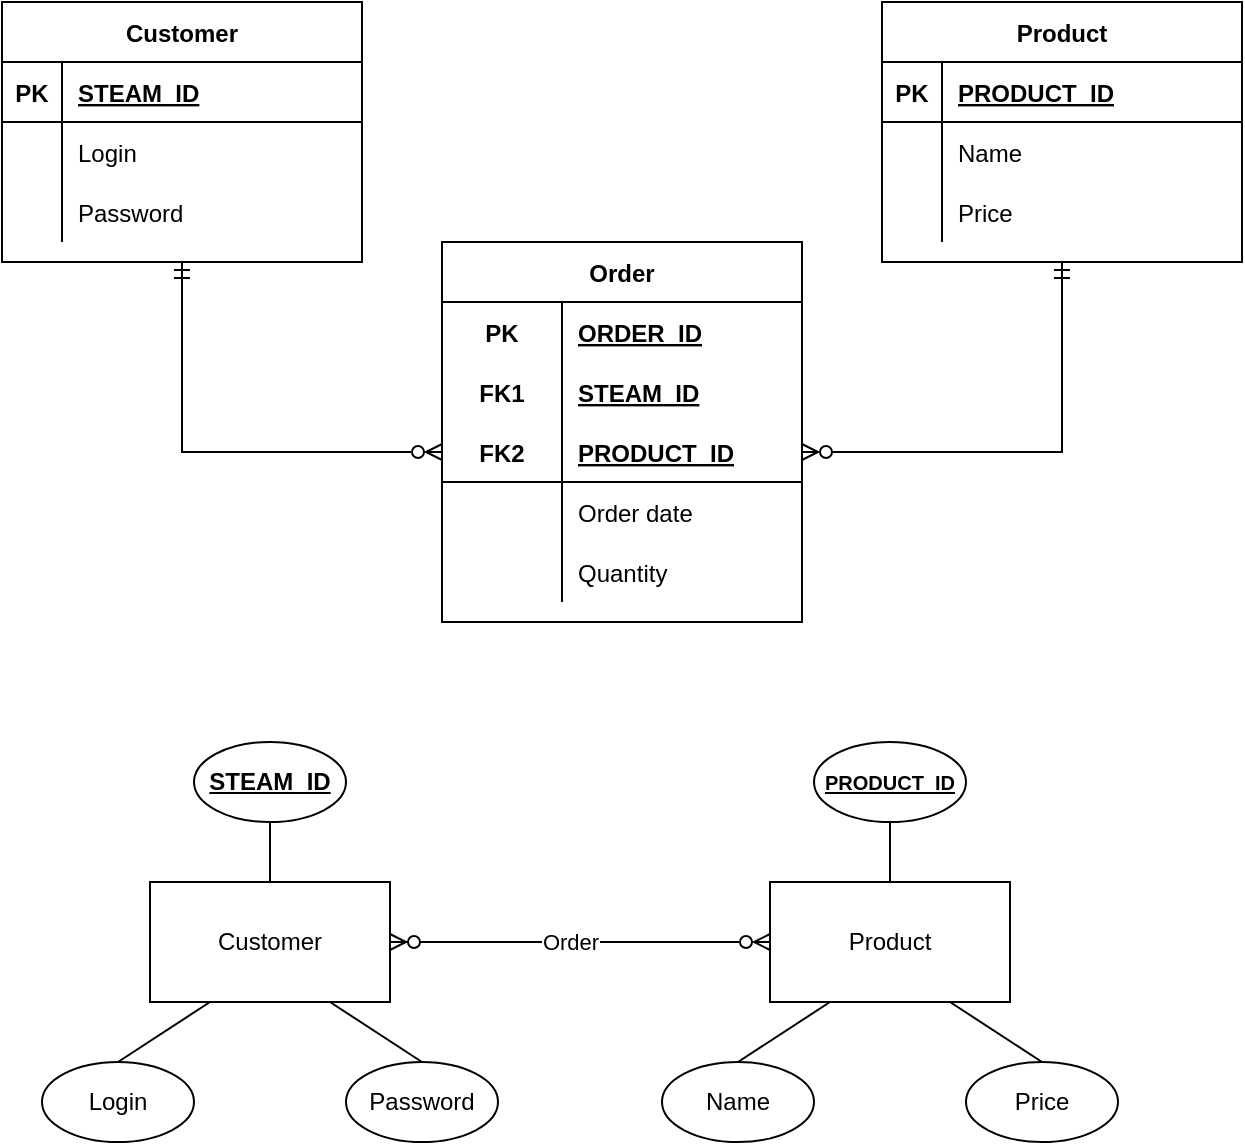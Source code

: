 <mxfile version="15.7.0" type="device"><diagram id="KRlHSRIdtYtytP5SaeN1" name="Page-1"><mxGraphModel dx="825" dy="446" grid="1" gridSize="10" guides="1" tooltips="1" connect="1" arrows="1" fold="1" page="1" pageScale="1" pageWidth="827" pageHeight="1169" math="0" shadow="0"><root><mxCell id="0"/><mxCell id="1" parent="0"/><mxCell id="Z255f_onKzIwPQCHT4-O-47" style="edgeStyle=orthogonalEdgeStyle;rounded=0;orthogonalLoop=1;jettySize=auto;html=1;startArrow=ERmandOne;startFill=0;endArrow=ERzeroToMany;endFill=0;entryX=1;entryY=0.5;entryDx=0;entryDy=0;" parent="1" source="Z255f_onKzIwPQCHT4-O-48" target="Z255f_onKzIwPQCHT4-O-97" edge="1"><mxGeometry relative="1" as="geometry"><mxPoint x="100" y="400" as="targetPoint"/></mxGeometry></mxCell><mxCell id="Z255f_onKzIwPQCHT4-O-48" value="Product" style="shape=table;startSize=30;container=1;collapsible=1;childLayout=tableLayout;fixedRows=1;rowLines=0;fontStyle=1;align=center;resizeLast=1;" parent="1" vertex="1"><mxGeometry x="580" y="150" width="180" height="130" as="geometry"><mxRectangle x="80" y="460" width="80" height="30" as="alternateBounds"/></mxGeometry></mxCell><mxCell id="Z255f_onKzIwPQCHT4-O-49" value="" style="shape=partialRectangle;collapsible=0;dropTarget=0;pointerEvents=0;fillColor=none;top=0;left=0;bottom=1;right=0;points=[[0,0.5],[1,0.5]];portConstraint=eastwest;" parent="Z255f_onKzIwPQCHT4-O-48" vertex="1"><mxGeometry y="30" width="180" height="30" as="geometry"/></mxCell><mxCell id="Z255f_onKzIwPQCHT4-O-50" value="PK" style="shape=partialRectangle;connectable=0;fillColor=none;top=0;left=0;bottom=0;right=0;fontStyle=1;overflow=hidden;" parent="Z255f_onKzIwPQCHT4-O-49" vertex="1"><mxGeometry width="30" height="30" as="geometry"><mxRectangle width="30" height="30" as="alternateBounds"/></mxGeometry></mxCell><mxCell id="Z255f_onKzIwPQCHT4-O-51" value="PRODUCT_ID" style="shape=partialRectangle;connectable=0;fillColor=none;top=0;left=0;bottom=0;right=0;align=left;spacingLeft=6;fontStyle=5;overflow=hidden;" parent="Z255f_onKzIwPQCHT4-O-49" vertex="1"><mxGeometry x="30" width="150" height="30" as="geometry"><mxRectangle width="150" height="30" as="alternateBounds"/></mxGeometry></mxCell><mxCell id="Z255f_onKzIwPQCHT4-O-52" value="" style="shape=partialRectangle;collapsible=0;dropTarget=0;pointerEvents=0;fillColor=none;top=0;left=0;bottom=0;right=0;points=[[0,0.5],[1,0.5]];portConstraint=eastwest;" parent="Z255f_onKzIwPQCHT4-O-48" vertex="1"><mxGeometry y="60" width="180" height="30" as="geometry"/></mxCell><mxCell id="Z255f_onKzIwPQCHT4-O-53" value="" style="shape=partialRectangle;connectable=0;fillColor=none;top=0;left=0;bottom=0;right=0;editable=1;overflow=hidden;" parent="Z255f_onKzIwPQCHT4-O-52" vertex="1"><mxGeometry width="30" height="30" as="geometry"><mxRectangle width="30" height="30" as="alternateBounds"/></mxGeometry></mxCell><mxCell id="Z255f_onKzIwPQCHT4-O-54" value="Name" style="shape=partialRectangle;connectable=0;fillColor=none;top=0;left=0;bottom=0;right=0;align=left;spacingLeft=6;overflow=hidden;" parent="Z255f_onKzIwPQCHT4-O-52" vertex="1"><mxGeometry x="30" width="150" height="30" as="geometry"><mxRectangle width="150" height="30" as="alternateBounds"/></mxGeometry></mxCell><mxCell id="Z255f_onKzIwPQCHT4-O-55" value="" style="shape=partialRectangle;collapsible=0;dropTarget=0;pointerEvents=0;fillColor=none;top=0;left=0;bottom=0;right=0;points=[[0,0.5],[1,0.5]];portConstraint=eastwest;" parent="Z255f_onKzIwPQCHT4-O-48" vertex="1"><mxGeometry y="90" width="180" height="30" as="geometry"/></mxCell><mxCell id="Z255f_onKzIwPQCHT4-O-56" value="" style="shape=partialRectangle;connectable=0;fillColor=none;top=0;left=0;bottom=0;right=0;editable=1;overflow=hidden;" parent="Z255f_onKzIwPQCHT4-O-55" vertex="1"><mxGeometry width="30" height="30" as="geometry"><mxRectangle width="30" height="30" as="alternateBounds"/></mxGeometry></mxCell><mxCell id="Z255f_onKzIwPQCHT4-O-57" value="Price" style="shape=partialRectangle;connectable=0;fillColor=none;top=0;left=0;bottom=0;right=0;align=left;spacingLeft=6;overflow=hidden;" parent="Z255f_onKzIwPQCHT4-O-55" vertex="1"><mxGeometry x="30" width="150" height="30" as="geometry"><mxRectangle width="150" height="30" as="alternateBounds"/></mxGeometry></mxCell><mxCell id="Z255f_onKzIwPQCHT4-O-67" style="edgeStyle=orthogonalEdgeStyle;rounded=0;orthogonalLoop=1;jettySize=auto;html=1;entryX=0;entryY=0.5;entryDx=0;entryDy=0;endArrow=ERzeroToMany;endFill=0;startArrow=ERmandOne;startFill=0;" parent="1" source="Z255f_onKzIwPQCHT4-O-68" target="Z255f_onKzIwPQCHT4-O-97" edge="1"><mxGeometry relative="1" as="geometry"><mxPoint x="514" y="325" as="targetPoint"/></mxGeometry></mxCell><mxCell id="Z255f_onKzIwPQCHT4-O-68" value="Customer" style="shape=table;startSize=30;container=1;collapsible=1;childLayout=tableLayout;fixedRows=1;rowLines=0;fontStyle=1;align=center;resizeLast=1;" parent="1" vertex="1"><mxGeometry x="140" y="150" width="180" height="130" as="geometry"/></mxCell><mxCell id="Z255f_onKzIwPQCHT4-O-69" value="" style="shape=partialRectangle;collapsible=0;dropTarget=0;pointerEvents=0;fillColor=none;top=0;left=0;bottom=1;right=0;points=[[0,0.5],[1,0.5]];portConstraint=eastwest;" parent="Z255f_onKzIwPQCHT4-O-68" vertex="1"><mxGeometry y="30" width="180" height="30" as="geometry"/></mxCell><mxCell id="Z255f_onKzIwPQCHT4-O-70" value="PK" style="shape=partialRectangle;connectable=0;fillColor=none;top=0;left=0;bottom=0;right=0;fontStyle=1;overflow=hidden;" parent="Z255f_onKzIwPQCHT4-O-69" vertex="1"><mxGeometry width="30" height="30" as="geometry"><mxRectangle width="30" height="30" as="alternateBounds"/></mxGeometry></mxCell><mxCell id="Z255f_onKzIwPQCHT4-O-71" value="STEAM_ID" style="shape=partialRectangle;connectable=0;fillColor=none;top=0;left=0;bottom=0;right=0;align=left;spacingLeft=6;fontStyle=5;overflow=hidden;" parent="Z255f_onKzIwPQCHT4-O-69" vertex="1"><mxGeometry x="30" width="150" height="30" as="geometry"><mxRectangle width="150" height="30" as="alternateBounds"/></mxGeometry></mxCell><mxCell id="Z255f_onKzIwPQCHT4-O-72" value="" style="shape=partialRectangle;collapsible=0;dropTarget=0;pointerEvents=0;fillColor=none;top=0;left=0;bottom=0;right=0;points=[[0,0.5],[1,0.5]];portConstraint=eastwest;" parent="Z255f_onKzIwPQCHT4-O-68" vertex="1"><mxGeometry y="60" width="180" height="30" as="geometry"/></mxCell><mxCell id="Z255f_onKzIwPQCHT4-O-73" value="" style="shape=partialRectangle;connectable=0;fillColor=none;top=0;left=0;bottom=0;right=0;editable=1;overflow=hidden;" parent="Z255f_onKzIwPQCHT4-O-72" vertex="1"><mxGeometry width="30" height="30" as="geometry"><mxRectangle width="30" height="30" as="alternateBounds"/></mxGeometry></mxCell><mxCell id="Z255f_onKzIwPQCHT4-O-74" value="Login" style="shape=partialRectangle;connectable=0;fillColor=none;top=0;left=0;bottom=0;right=0;align=left;spacingLeft=6;overflow=hidden;" parent="Z255f_onKzIwPQCHT4-O-72" vertex="1"><mxGeometry x="30" width="150" height="30" as="geometry"><mxRectangle width="150" height="30" as="alternateBounds"/></mxGeometry></mxCell><mxCell id="Z255f_onKzIwPQCHT4-O-78" value="" style="shape=partialRectangle;collapsible=0;dropTarget=0;pointerEvents=0;fillColor=none;top=0;left=0;bottom=0;right=0;points=[[0,0.5],[1,0.5]];portConstraint=eastwest;" parent="Z255f_onKzIwPQCHT4-O-68" vertex="1"><mxGeometry y="90" width="180" height="30" as="geometry"/></mxCell><mxCell id="Z255f_onKzIwPQCHT4-O-79" value="" style="shape=partialRectangle;connectable=0;fillColor=none;top=0;left=0;bottom=0;right=0;editable=1;overflow=hidden;" parent="Z255f_onKzIwPQCHT4-O-78" vertex="1"><mxGeometry width="30" height="30" as="geometry"><mxRectangle width="30" height="30" as="alternateBounds"/></mxGeometry></mxCell><mxCell id="Z255f_onKzIwPQCHT4-O-80" value="Password" style="shape=partialRectangle;connectable=0;fillColor=none;top=0;left=0;bottom=0;right=0;align=left;spacingLeft=6;overflow=hidden;" parent="Z255f_onKzIwPQCHT4-O-78" vertex="1"><mxGeometry x="30" width="150" height="30" as="geometry"><mxRectangle width="150" height="30" as="alternateBounds"/></mxGeometry></mxCell><mxCell id="Z255f_onKzIwPQCHT4-O-93" value="Order" style="shape=table;startSize=30;container=1;collapsible=1;childLayout=tableLayout;fixedRows=1;rowLines=0;fontStyle=1;align=center;resizeLast=1;comic=0;" parent="1" vertex="1"><mxGeometry x="360" y="270" width="180" height="190" as="geometry"/></mxCell><mxCell id="Z255f_onKzIwPQCHT4-O-119" style="shape=partialRectangle;collapsible=0;dropTarget=0;pointerEvents=0;fillColor=none;top=0;left=0;bottom=0;right=0;points=[[0,0.5],[1,0.5]];portConstraint=eastwest;comic=0;" parent="Z255f_onKzIwPQCHT4-O-93" vertex="1"><mxGeometry y="30" width="180" height="30" as="geometry"/></mxCell><mxCell id="Z255f_onKzIwPQCHT4-O-120" value="PK" style="shape=partialRectangle;connectable=0;fillColor=none;top=0;left=0;bottom=0;right=0;fontStyle=1;overflow=hidden;comic=0;" parent="Z255f_onKzIwPQCHT4-O-119" vertex="1"><mxGeometry width="60" height="30" as="geometry"><mxRectangle width="60" height="30" as="alternateBounds"/></mxGeometry></mxCell><mxCell id="Z255f_onKzIwPQCHT4-O-121" value="ORDER_ID" style="shape=partialRectangle;connectable=0;fillColor=none;top=0;left=0;bottom=0;right=0;align=left;spacingLeft=6;fontStyle=5;overflow=hidden;comic=0;" parent="Z255f_onKzIwPQCHT4-O-119" vertex="1"><mxGeometry x="60" width="120" height="30" as="geometry"><mxRectangle width="120" height="30" as="alternateBounds"/></mxGeometry></mxCell><mxCell id="Z255f_onKzIwPQCHT4-O-94" value="" style="shape=partialRectangle;collapsible=0;dropTarget=0;pointerEvents=0;fillColor=none;top=0;left=0;bottom=0;right=0;points=[[0,0.5],[1,0.5]];portConstraint=eastwest;comic=0;" parent="Z255f_onKzIwPQCHT4-O-93" vertex="1"><mxGeometry y="60" width="180" height="30" as="geometry"/></mxCell><mxCell id="Z255f_onKzIwPQCHT4-O-95" value="FK1" style="shape=partialRectangle;connectable=0;fillColor=none;top=0;left=0;bottom=0;right=0;fontStyle=1;overflow=hidden;comic=0;" parent="Z255f_onKzIwPQCHT4-O-94" vertex="1"><mxGeometry width="60" height="30" as="geometry"><mxRectangle width="60" height="30" as="alternateBounds"/></mxGeometry></mxCell><mxCell id="Z255f_onKzIwPQCHT4-O-96" value="STEAM_ID" style="shape=partialRectangle;connectable=0;fillColor=none;top=0;left=0;bottom=0;right=0;align=left;spacingLeft=6;fontStyle=5;overflow=hidden;comic=0;" parent="Z255f_onKzIwPQCHT4-O-94" vertex="1"><mxGeometry x="60" width="120" height="30" as="geometry"><mxRectangle width="120" height="30" as="alternateBounds"/></mxGeometry></mxCell><mxCell id="Z255f_onKzIwPQCHT4-O-97" value="" style="shape=partialRectangle;collapsible=0;dropTarget=0;pointerEvents=0;fillColor=none;top=0;left=0;bottom=1;right=0;points=[[0,0.5],[1,0.5]];portConstraint=eastwest;comic=0;" parent="Z255f_onKzIwPQCHT4-O-93" vertex="1"><mxGeometry y="90" width="180" height="30" as="geometry"/></mxCell><mxCell id="Z255f_onKzIwPQCHT4-O-98" value="FK2" style="shape=partialRectangle;connectable=0;fillColor=none;top=0;left=0;bottom=0;right=0;fontStyle=1;overflow=hidden;comic=0;" parent="Z255f_onKzIwPQCHT4-O-97" vertex="1"><mxGeometry width="60" height="30" as="geometry"><mxRectangle width="60" height="30" as="alternateBounds"/></mxGeometry></mxCell><mxCell id="Z255f_onKzIwPQCHT4-O-99" value="PRODUCT_ID" style="shape=partialRectangle;connectable=0;fillColor=none;top=0;left=0;bottom=0;right=0;align=left;spacingLeft=6;fontStyle=5;overflow=hidden;comic=0;" parent="Z255f_onKzIwPQCHT4-O-97" vertex="1"><mxGeometry x="60" width="120" height="30" as="geometry"><mxRectangle width="120" height="30" as="alternateBounds"/></mxGeometry></mxCell><mxCell id="Z255f_onKzIwPQCHT4-O-100" value="" style="shape=partialRectangle;collapsible=0;dropTarget=0;pointerEvents=0;fillColor=none;top=0;left=0;bottom=0;right=0;points=[[0,0.5],[1,0.5]];portConstraint=eastwest;comic=0;" parent="Z255f_onKzIwPQCHT4-O-93" vertex="1"><mxGeometry y="120" width="180" height="30" as="geometry"/></mxCell><mxCell id="Z255f_onKzIwPQCHT4-O-101" value="" style="shape=partialRectangle;connectable=0;fillColor=none;top=0;left=0;bottom=0;right=0;editable=1;overflow=hidden;comic=0;" parent="Z255f_onKzIwPQCHT4-O-100" vertex="1"><mxGeometry width="60" height="30" as="geometry"><mxRectangle width="60" height="30" as="alternateBounds"/></mxGeometry></mxCell><mxCell id="Z255f_onKzIwPQCHT4-O-102" value="Order date" style="shape=partialRectangle;connectable=0;fillColor=none;top=0;left=0;bottom=0;right=0;align=left;spacingLeft=6;overflow=hidden;comic=0;" parent="Z255f_onKzIwPQCHT4-O-100" vertex="1"><mxGeometry x="60" width="120" height="30" as="geometry"><mxRectangle width="120" height="30" as="alternateBounds"/></mxGeometry></mxCell><mxCell id="Z255f_onKzIwPQCHT4-O-103" value="" style="shape=partialRectangle;collapsible=0;dropTarget=0;pointerEvents=0;fillColor=none;top=0;left=0;bottom=0;right=0;points=[[0,0.5],[1,0.5]];portConstraint=eastwest;comic=0;" parent="Z255f_onKzIwPQCHT4-O-93" vertex="1"><mxGeometry y="150" width="180" height="30" as="geometry"/></mxCell><mxCell id="Z255f_onKzIwPQCHT4-O-104" value="" style="shape=partialRectangle;connectable=0;fillColor=none;top=0;left=0;bottom=0;right=0;editable=1;overflow=hidden;comic=0;" parent="Z255f_onKzIwPQCHT4-O-103" vertex="1"><mxGeometry width="60" height="30" as="geometry"><mxRectangle width="60" height="30" as="alternateBounds"/></mxGeometry></mxCell><mxCell id="Z255f_onKzIwPQCHT4-O-105" value="Quantity" style="shape=partialRectangle;connectable=0;fillColor=none;top=0;left=0;bottom=0;right=0;align=left;spacingLeft=6;overflow=hidden;comic=0;" parent="Z255f_onKzIwPQCHT4-O-103" vertex="1"><mxGeometry x="60" width="120" height="30" as="geometry"><mxRectangle width="120" height="30" as="alternateBounds"/></mxGeometry></mxCell><mxCell id="Z255f_onKzIwPQCHT4-O-122" style="edgeStyle=orthogonalEdgeStyle;rounded=0;orthogonalLoop=1;jettySize=auto;html=1;exitX=1;exitY=0.5;exitDx=0;exitDy=0;entryX=0;entryY=0.5;entryDx=0;entryDy=0;startArrow=ERzeroToMany;startFill=1;endArrow=ERzeroToMany;endFill=0;" parent="1" source="Z255f_onKzIwPQCHT4-O-124" target="Z255f_onKzIwPQCHT4-O-126" edge="1"><mxGeometry relative="1" as="geometry"><mxPoint x="454" y="620" as="targetPoint"/></mxGeometry></mxCell><mxCell id="Z255f_onKzIwPQCHT4-O-123" value="Order" style="edgeLabel;html=1;align=center;verticalAlign=middle;resizable=0;points=[];" parent="Z255f_onKzIwPQCHT4-O-122" vertex="1" connectable="0"><mxGeometry x="-0.12" relative="1" as="geometry"><mxPoint x="6" as="offset"/></mxGeometry></mxCell><mxCell id="Z255f_onKzIwPQCHT4-O-124" value="Customer" style="rounded=0;whiteSpace=wrap;html=1;" parent="1" vertex="1"><mxGeometry x="214" y="590" width="120" height="60" as="geometry"/></mxCell><mxCell id="Z255f_onKzIwPQCHT4-O-125" style="edgeStyle=orthogonalEdgeStyle;rounded=0;orthogonalLoop=1;jettySize=auto;html=1;entryX=0.5;entryY=1;entryDx=0;entryDy=0;startArrow=none;startFill=0;endArrow=none;endFill=0;" parent="1" source="Z255f_onKzIwPQCHT4-O-126" target="Z255f_onKzIwPQCHT4-O-127" edge="1"><mxGeometry relative="1" as="geometry"/></mxCell><mxCell id="Z255f_onKzIwPQCHT4-O-126" value="Product" style="rounded=0;whiteSpace=wrap;html=1;" parent="1" vertex="1"><mxGeometry x="524" y="590" width="120" height="60" as="geometry"/></mxCell><mxCell id="Z255f_onKzIwPQCHT4-O-127" value="&lt;b style=&quot;font-size: 10px;&quot;&gt;&lt;u style=&quot;font-size: 10px;&quot;&gt;PRODUCT_ID&lt;/u&gt;&lt;/b&gt;" style="ellipse;whiteSpace=wrap;html=1;fontSize=10;" parent="1" vertex="1"><mxGeometry x="546" y="520" width="76" height="40" as="geometry"/></mxCell><mxCell id="Z255f_onKzIwPQCHT4-O-128" value="Name" style="ellipse;whiteSpace=wrap;html=1;" parent="1" vertex="1"><mxGeometry x="470" y="680" width="76" height="40" as="geometry"/></mxCell><mxCell id="Z255f_onKzIwPQCHT4-O-129" value="Price" style="ellipse;whiteSpace=wrap;html=1;" parent="1" vertex="1"><mxGeometry x="622" y="680" width="76" height="40" as="geometry"/></mxCell><mxCell id="Z255f_onKzIwPQCHT4-O-130" style="edgeStyle=orthogonalEdgeStyle;rounded=0;orthogonalLoop=1;jettySize=auto;html=1;entryX=0.5;entryY=1;entryDx=0;entryDy=0;startArrow=none;startFill=0;endArrow=none;endFill=0;exitX=0.5;exitY=0;exitDx=0;exitDy=0;" parent="1" source="Z255f_onKzIwPQCHT4-O-124" target="Z255f_onKzIwPQCHT4-O-131" edge="1"><mxGeometry relative="1" as="geometry"><mxPoint x="274" y="590" as="sourcePoint"/></mxGeometry></mxCell><mxCell id="Z255f_onKzIwPQCHT4-O-131" value="&lt;b&gt;&lt;u&gt;STEAM_ID&lt;/u&gt;&lt;/b&gt;" style="ellipse;whiteSpace=wrap;html=1;" parent="1" vertex="1"><mxGeometry x="236" y="520" width="76" height="40" as="geometry"/></mxCell><mxCell id="Z255f_onKzIwPQCHT4-O-132" style="rounded=0;orthogonalLoop=1;jettySize=auto;html=1;entryX=0.25;entryY=1;entryDx=0;entryDy=0;startArrow=none;startFill=0;endArrow=none;endFill=0;exitX=0.5;exitY=0;exitDx=0;exitDy=0;" parent="1" source="Z255f_onKzIwPQCHT4-O-128" target="Z255f_onKzIwPQCHT4-O-126" edge="1"><mxGeometry relative="1" as="geometry"><mxPoint x="555" y="690" as="sourcePoint"/><mxPoint x="575" y="670" as="targetPoint"/></mxGeometry></mxCell><mxCell id="Z255f_onKzIwPQCHT4-O-133" style="rounded=0;orthogonalLoop=1;jettySize=auto;html=1;entryX=0.75;entryY=1;entryDx=0;entryDy=0;startArrow=none;startFill=0;endArrow=none;endFill=0;exitX=0.5;exitY=0;exitDx=0;exitDy=0;" parent="1" source="Z255f_onKzIwPQCHT4-O-129" target="Z255f_onKzIwPQCHT4-O-126" edge="1"><mxGeometry relative="1" as="geometry"><mxPoint x="518" y="690" as="sourcePoint"/><mxPoint x="564" y="660" as="targetPoint"/></mxGeometry></mxCell><mxCell id="Z255f_onKzIwPQCHT4-O-134" value="Login" style="ellipse;whiteSpace=wrap;html=1;" parent="1" vertex="1"><mxGeometry x="160" y="680" width="76" height="40" as="geometry"/></mxCell><mxCell id="Z255f_onKzIwPQCHT4-O-135" value="Password" style="ellipse;whiteSpace=wrap;html=1;" parent="1" vertex="1"><mxGeometry x="312" y="680" width="76" height="40" as="geometry"/></mxCell><mxCell id="Z255f_onKzIwPQCHT4-O-136" style="rounded=0;orthogonalLoop=1;jettySize=auto;html=1;entryX=0.25;entryY=1;entryDx=0;entryDy=0;startArrow=none;startFill=0;endArrow=none;endFill=0;exitX=0.5;exitY=0;exitDx=0;exitDy=0;" parent="1" source="Z255f_onKzIwPQCHT4-O-134" target="Z255f_onKzIwPQCHT4-O-124" edge="1"><mxGeometry relative="1" as="geometry"><mxPoint x="245" y="690" as="sourcePoint"/><mxPoint x="244" y="650" as="targetPoint"/></mxGeometry></mxCell><mxCell id="Z255f_onKzIwPQCHT4-O-137" style="rounded=0;orthogonalLoop=1;jettySize=auto;html=1;startArrow=none;startFill=0;endArrow=none;endFill=0;exitX=0.5;exitY=0;exitDx=0;exitDy=0;" parent="1" source="Z255f_onKzIwPQCHT4-O-135" edge="1"><mxGeometry relative="1" as="geometry"><mxPoint x="208" y="690" as="sourcePoint"/><mxPoint x="304" y="650" as="targetPoint"/></mxGeometry></mxCell></root></mxGraphModel></diagram></mxfile>